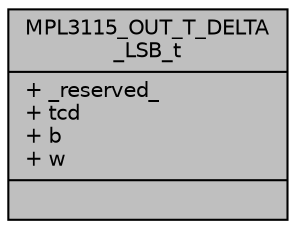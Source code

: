 digraph "MPL3115_OUT_T_DELTA_LSB_t"
{
  edge [fontname="Helvetica",fontsize="10",labelfontname="Helvetica",labelfontsize="10"];
  node [fontname="Helvetica",fontsize="10",shape=record];
  Node1 [label="{MPL3115_OUT_T_DELTA\l_LSB_t\n|+ _reserved_\l+ tcd\l+ b\l+ w\l|}",height=0.2,width=0.4,color="black", fillcolor="grey75", style="filled", fontcolor="black"];
}
